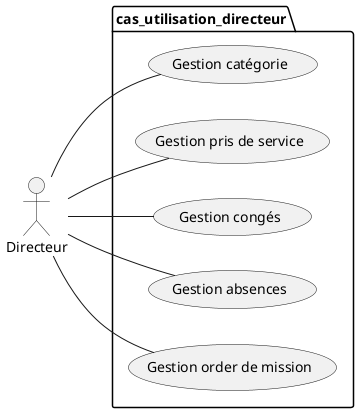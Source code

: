 @startuml  

left to right direction


actor Directeur as directeur

package cas_utilisation_directeur {

  directeur -- (Gestion catégorie)
  directeur -- (Gestion pris de service)
  directeur -- (Gestion congés)
  directeur -- (Gestion absences)
  directeur -- (Gestion order de mission)

}  

@enduml